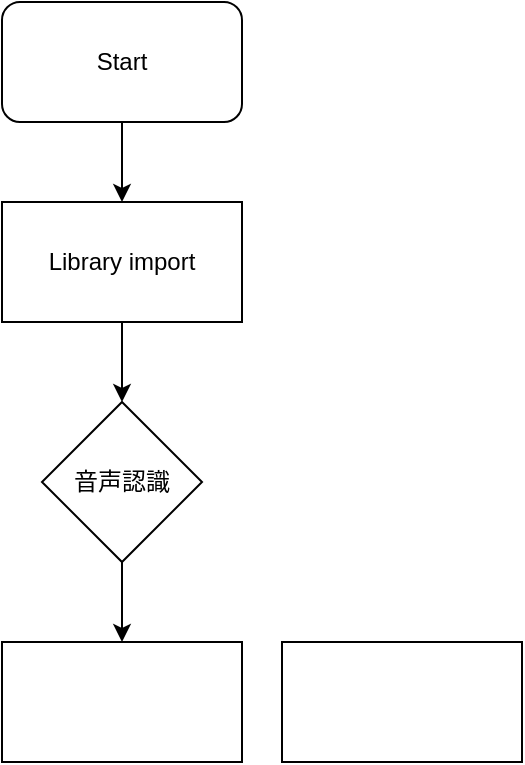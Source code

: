 <mxfile version="12.2.4"><diagram id="7pVdJvKEVsv9Xn3vdnov"><mxGraphModel dx="1117" dy="608" grid="1" gridSize="10" guides="1" tooltips="1" connect="1" arrows="1" fold="1" page="1" pageScale="1" pageWidth="827" pageHeight="1169" math="0" shadow="0"><root><mxCell id="0"/><mxCell id="1" parent="0"/><mxCell id="26" value="" style="edgeStyle=orthogonalEdgeStyle;rounded=0;orthogonalLoop=1;jettySize=auto;html=1;" edge="1" parent="1" source="14" target="24"><mxGeometry relative="1" as="geometry"/></mxCell><mxCell id="14" value="音声認識" style="rhombus;whiteSpace=wrap;html=1;" vertex="1" parent="1"><mxGeometry x="320" y="210" width="80" height="80" as="geometry"/></mxCell><mxCell id="21" value="" style="edgeStyle=orthogonalEdgeStyle;rounded=0;orthogonalLoop=1;jettySize=auto;html=1;" edge="1" parent="1" source="15" target="16"><mxGeometry relative="1" as="geometry"/></mxCell><mxCell id="15" value="Start" style="rounded=1;whiteSpace=wrap;html=1;" vertex="1" parent="1"><mxGeometry x="300" y="10" width="120" height="60" as="geometry"/></mxCell><mxCell id="22" value="" style="edgeStyle=orthogonalEdgeStyle;rounded=0;orthogonalLoop=1;jettySize=auto;html=1;" edge="1" parent="1" source="16" target="14"><mxGeometry relative="1" as="geometry"/></mxCell><mxCell id="16" value="Library import" style="rounded=0;whiteSpace=wrap;html=1;" vertex="1" parent="1"><mxGeometry x="300" y="110" width="120" height="60" as="geometry"/></mxCell><mxCell id="23" value="" style="rounded=0;whiteSpace=wrap;html=1;" vertex="1" parent="1"><mxGeometry x="440" y="330" width="120" height="60" as="geometry"/></mxCell><mxCell id="24" value="" style="rounded=0;whiteSpace=wrap;html=1;" vertex="1" parent="1"><mxGeometry x="300" y="330" width="120" height="60" as="geometry"/></mxCell></root></mxGraphModel></diagram></mxfile>